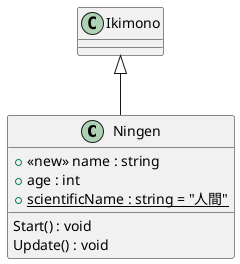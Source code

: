 @startuml
class Ningen {
    + <<new>> name : string
    + age : int
    + {static} scientificName : string = "人間"
    Start() : void
    Update() : void
}
Ikimono <|-- Ningen
@enduml
